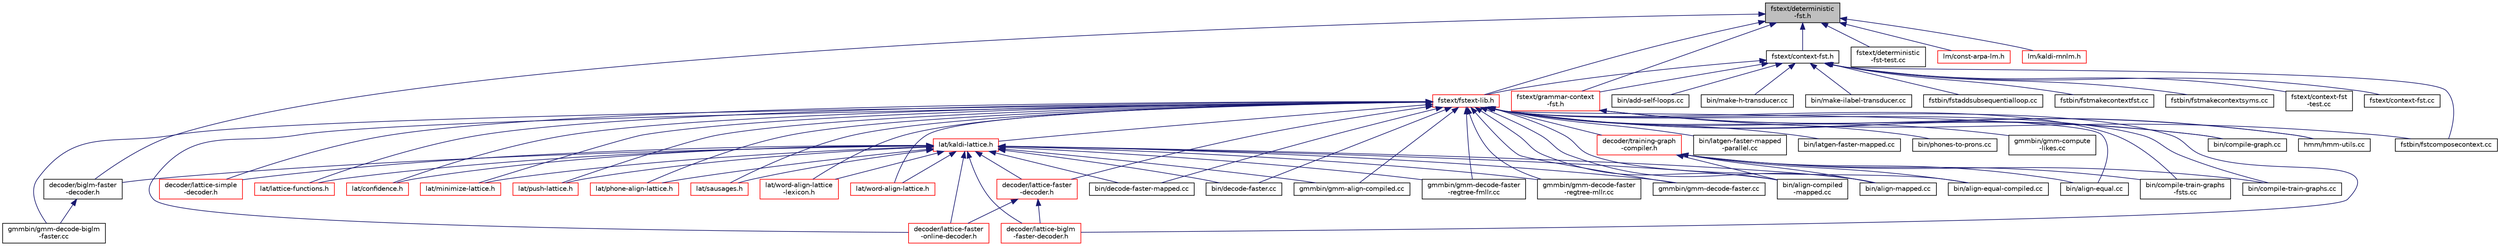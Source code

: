 digraph "fstext/deterministic-fst.h"
{
  edge [fontname="Helvetica",fontsize="10",labelfontname="Helvetica",labelfontsize="10"];
  node [fontname="Helvetica",fontsize="10",shape=record];
  Node58 [label="fstext/deterministic\l-fst.h",height=0.2,width=0.4,color="black", fillcolor="grey75", style="filled", fontcolor="black"];
  Node58 -> Node59 [dir="back",color="midnightblue",fontsize="10",style="solid",fontname="Helvetica"];
  Node59 [label="fstext/context-fst.h",height=0.2,width=0.4,color="black", fillcolor="white", style="filled",URL="$context-fst_8h.html"];
  Node59 -> Node60 [dir="back",color="midnightblue",fontsize="10",style="solid",fontname="Helvetica"];
  Node60 [label="fstext/context-fst\l-test.cc",height=0.2,width=0.4,color="black", fillcolor="white", style="filled",URL="$context-fst-test_8cc.html"];
  Node59 -> Node61 [dir="back",color="midnightblue",fontsize="10",style="solid",fontname="Helvetica"];
  Node61 [label="fstext/context-fst.cc",height=0.2,width=0.4,color="black", fillcolor="white", style="filled",URL="$context-fst_8cc.html"];
  Node59 -> Node62 [dir="back",color="midnightblue",fontsize="10",style="solid",fontname="Helvetica"];
  Node62 [label="fstext/fstext-lib.h",height=0.2,width=0.4,color="red", fillcolor="white", style="filled",URL="$fstext-lib_8h.html"];
  Node62 -> Node63 [dir="back",color="midnightblue",fontsize="10",style="solid",fontname="Helvetica"];
  Node63 [label="lat/kaldi-lattice.h",height=0.2,width=0.4,color="red", fillcolor="white", style="filled",URL="$kaldi-lattice_8h.html"];
  Node63 -> Node107 [dir="back",color="midnightblue",fontsize="10",style="solid",fontname="Helvetica"];
  Node107 [label="decoder/biglm-faster\l-decoder.h",height=0.2,width=0.4,color="black", fillcolor="white", style="filled",URL="$biglm-faster-decoder_8h.html"];
  Node107 -> Node108 [dir="back",color="midnightblue",fontsize="10",style="solid",fontname="Helvetica"];
  Node108 [label="gmmbin/gmm-decode-biglm\l-faster.cc",height=0.2,width=0.4,color="black", fillcolor="white", style="filled",URL="$gmm-decode-biglm-faster_8cc.html"];
  Node63 -> Node120 [dir="back",color="midnightblue",fontsize="10",style="solid",fontname="Helvetica"];
  Node120 [label="decoder/lattice-faster\l-decoder.h",height=0.2,width=0.4,color="red", fillcolor="white", style="filled",URL="$lattice-faster-decoder_8h.html"];
  Node120 -> Node139 [dir="back",color="midnightblue",fontsize="10",style="solid",fontname="Helvetica"];
  Node139 [label="decoder/lattice-biglm\l-faster-decoder.h",height=0.2,width=0.4,color="red", fillcolor="white", style="filled",URL="$lattice-biglm-faster-decoder_8h.html"];
  Node120 -> Node142 [dir="back",color="midnightblue",fontsize="10",style="solid",fontname="Helvetica"];
  Node142 [label="decoder/lattice-faster\l-online-decoder.h",height=0.2,width=0.4,color="red", fillcolor="white", style="filled",URL="$lattice-faster-online-decoder_8h.html"];
  Node63 -> Node144 [dir="back",color="midnightblue",fontsize="10",style="solid",fontname="Helvetica"];
  Node144 [label="decoder/lattice-simple\l-decoder.h",height=0.2,width=0.4,color="red", fillcolor="white", style="filled",URL="$lattice-simple-decoder_8h.html"];
  Node63 -> Node153 [dir="back",color="midnightblue",fontsize="10",style="solid",fontname="Helvetica"];
  Node153 [label="lat/lattice-functions.h",height=0.2,width=0.4,color="red", fillcolor="white", style="filled",URL="$lattice-functions_8h.html"];
  Node63 -> Node139 [dir="back",color="midnightblue",fontsize="10",style="solid",fontname="Helvetica"];
  Node63 -> Node142 [dir="back",color="midnightblue",fontsize="10",style="solid",fontname="Helvetica"];
  Node63 -> Node208 [dir="back",color="midnightblue",fontsize="10",style="solid",fontname="Helvetica"];
  Node208 [label="lat/confidence.h",height=0.2,width=0.4,color="red", fillcolor="white", style="filled",URL="$confidence_8h.html"];
  Node63 -> Node209 [dir="back",color="midnightblue",fontsize="10",style="solid",fontname="Helvetica"];
  Node209 [label="lat/minimize-lattice.h",height=0.2,width=0.4,color="red", fillcolor="white", style="filled",URL="$minimize-lattice_8h.html"];
  Node63 -> Node213 [dir="back",color="midnightblue",fontsize="10",style="solid",fontname="Helvetica"];
  Node213 [label="lat/push-lattice.h",height=0.2,width=0.4,color="red", fillcolor="white", style="filled",URL="$push-lattice_8h.html"];
  Node63 -> Node219 [dir="back",color="midnightblue",fontsize="10",style="solid",fontname="Helvetica"];
  Node219 [label="lat/phone-align-lattice.h",height=0.2,width=0.4,color="red", fillcolor="white", style="filled",URL="$phone-align-lattice_8h.html"];
  Node63 -> Node221 [dir="back",color="midnightblue",fontsize="10",style="solid",fontname="Helvetica"];
  Node221 [label="lat/sausages.h",height=0.2,width=0.4,color="red", fillcolor="white", style="filled",URL="$sausages_8h.html"];
  Node63 -> Node224 [dir="back",color="midnightblue",fontsize="10",style="solid",fontname="Helvetica"];
  Node224 [label="lat/word-align-lattice\l-lexicon.h",height=0.2,width=0.4,color="red", fillcolor="white", style="filled",URL="$word-align-lattice-lexicon_8h.html"];
  Node63 -> Node225 [dir="back",color="midnightblue",fontsize="10",style="solid",fontname="Helvetica"];
  Node225 [label="lat/word-align-lattice.h",height=0.2,width=0.4,color="red", fillcolor="white", style="filled",URL="$word-align-lattice_8h.html"];
  Node63 -> Node82 [dir="back",color="midnightblue",fontsize="10",style="solid",fontname="Helvetica"];
  Node82 [label="bin/align-compiled\l-mapped.cc",height=0.2,width=0.4,color="black", fillcolor="white", style="filled",URL="$align-compiled-mapped_8cc.html"];
  Node63 -> Node122 [dir="back",color="midnightblue",fontsize="10",style="solid",fontname="Helvetica"];
  Node122 [label="bin/align-mapped.cc",height=0.2,width=0.4,color="black", fillcolor="white", style="filled",URL="$align-mapped_8cc.html"];
  Node63 -> Node112 [dir="back",color="midnightblue",fontsize="10",style="solid",fontname="Helvetica"];
  Node112 [label="bin/decode-faster-mapped.cc",height=0.2,width=0.4,color="black", fillcolor="white", style="filled",URL="$decode-faster-mapped_8cc.html"];
  Node63 -> Node113 [dir="back",color="midnightblue",fontsize="10",style="solid",fontname="Helvetica"];
  Node113 [label="bin/decode-faster.cc",height=0.2,width=0.4,color="black", fillcolor="white", style="filled",URL="$decode-faster_8cc.html"];
  Node63 -> Node97 [dir="back",color="midnightblue",fontsize="10",style="solid",fontname="Helvetica"];
  Node97 [label="gmmbin/gmm-align-compiled.cc",height=0.2,width=0.4,color="black", fillcolor="white", style="filled",URL="$gmm-align-compiled_8cc.html"];
  Node63 -> Node114 [dir="back",color="midnightblue",fontsize="10",style="solid",fontname="Helvetica"];
  Node114 [label="gmmbin/gmm-decode-faster\l-regtree-fmllr.cc",height=0.2,width=0.4,color="black", fillcolor="white", style="filled",URL="$gmm-decode-faster-regtree-fmllr_8cc.html"];
  Node63 -> Node115 [dir="back",color="midnightblue",fontsize="10",style="solid",fontname="Helvetica"];
  Node115 [label="gmmbin/gmm-decode-faster\l-regtree-mllr.cc",height=0.2,width=0.4,color="black", fillcolor="white", style="filled",URL="$gmm-decode-faster-regtree-mllr_8cc.html"];
  Node63 -> Node116 [dir="back",color="midnightblue",fontsize="10",style="solid",fontname="Helvetica"];
  Node116 [label="gmmbin/gmm-decode-faster.cc",height=0.2,width=0.4,color="black", fillcolor="white", style="filled",URL="$gmm-decode-faster_8cc.html"];
  Node62 -> Node73 [dir="back",color="midnightblue",fontsize="10",style="solid",fontname="Helvetica"];
  Node73 [label="hmm/hmm-utils.cc",height=0.2,width=0.4,color="black", fillcolor="white", style="filled",URL="$hmm-utils_8cc.html"];
  Node62 -> Node120 [dir="back",color="midnightblue",fontsize="10",style="solid",fontname="Helvetica"];
  Node62 -> Node144 [dir="back",color="midnightblue",fontsize="10",style="solid",fontname="Helvetica"];
  Node62 -> Node153 [dir="back",color="midnightblue",fontsize="10",style="solid",fontname="Helvetica"];
  Node62 -> Node139 [dir="back",color="midnightblue",fontsize="10",style="solid",fontname="Helvetica"];
  Node62 -> Node142 [dir="back",color="midnightblue",fontsize="10",style="solid",fontname="Helvetica"];
  Node62 -> Node310 [dir="back",color="midnightblue",fontsize="10",style="solid",fontname="Helvetica"];
  Node310 [label="decoder/training-graph\l-compiler.h",height=0.2,width=0.4,color="red", fillcolor="white", style="filled",URL="$training-graph-compiler_8h.html"];
  Node310 -> Node82 [dir="back",color="midnightblue",fontsize="10",style="solid",fontname="Helvetica"];
  Node310 -> Node311 [dir="back",color="midnightblue",fontsize="10",style="solid",fontname="Helvetica"];
  Node311 [label="bin/align-equal-compiled.cc",height=0.2,width=0.4,color="black", fillcolor="white", style="filled",URL="$align-equal-compiled_8cc.html"];
  Node310 -> Node312 [dir="back",color="midnightblue",fontsize="10",style="solid",fontname="Helvetica"];
  Node312 [label="bin/align-equal.cc",height=0.2,width=0.4,color="black", fillcolor="white", style="filled",URL="$align-equal_8cc.html"];
  Node310 -> Node122 [dir="back",color="midnightblue",fontsize="10",style="solid",fontname="Helvetica"];
  Node310 -> Node313 [dir="back",color="midnightblue",fontsize="10",style="solid",fontname="Helvetica"];
  Node313 [label="bin/compile-train-graphs\l-fsts.cc",height=0.2,width=0.4,color="black", fillcolor="white", style="filled",URL="$compile-train-graphs-fsts_8cc.html"];
  Node310 -> Node314 [dir="back",color="midnightblue",fontsize="10",style="solid",fontname="Helvetica"];
  Node314 [label="bin/compile-train-graphs.cc",height=0.2,width=0.4,color="black", fillcolor="white", style="filled",URL="$compile-train-graphs_8cc.html"];
  Node62 -> Node208 [dir="back",color="midnightblue",fontsize="10",style="solid",fontname="Helvetica"];
  Node62 -> Node209 [dir="back",color="midnightblue",fontsize="10",style="solid",fontname="Helvetica"];
  Node62 -> Node213 [dir="back",color="midnightblue",fontsize="10",style="solid",fontname="Helvetica"];
  Node62 -> Node219 [dir="back",color="midnightblue",fontsize="10",style="solid",fontname="Helvetica"];
  Node62 -> Node221 [dir="back",color="midnightblue",fontsize="10",style="solid",fontname="Helvetica"];
  Node62 -> Node224 [dir="back",color="midnightblue",fontsize="10",style="solid",fontname="Helvetica"];
  Node62 -> Node225 [dir="back",color="midnightblue",fontsize="10",style="solid",fontname="Helvetica"];
  Node62 -> Node82 [dir="back",color="midnightblue",fontsize="10",style="solid",fontname="Helvetica"];
  Node62 -> Node311 [dir="back",color="midnightblue",fontsize="10",style="solid",fontname="Helvetica"];
  Node62 -> Node312 [dir="back",color="midnightblue",fontsize="10",style="solid",fontname="Helvetica"];
  Node62 -> Node122 [dir="back",color="midnightblue",fontsize="10",style="solid",fontname="Helvetica"];
  Node62 -> Node84 [dir="back",color="midnightblue",fontsize="10",style="solid",fontname="Helvetica"];
  Node84 [label="bin/compile-graph.cc",height=0.2,width=0.4,color="black", fillcolor="white", style="filled",URL="$compile-graph_8cc.html"];
  Node62 -> Node313 [dir="back",color="midnightblue",fontsize="10",style="solid",fontname="Helvetica"];
  Node62 -> Node314 [dir="back",color="midnightblue",fontsize="10",style="solid",fontname="Helvetica"];
  Node62 -> Node112 [dir="back",color="midnightblue",fontsize="10",style="solid",fontname="Helvetica"];
  Node62 -> Node113 [dir="back",color="midnightblue",fontsize="10",style="solid",fontname="Helvetica"];
  Node62 -> Node123 [dir="back",color="midnightblue",fontsize="10",style="solid",fontname="Helvetica"];
  Node123 [label="bin/latgen-faster-mapped\l-parallel.cc",height=0.2,width=0.4,color="black", fillcolor="white", style="filled",URL="$latgen-faster-mapped-parallel_8cc.html"];
  Node62 -> Node124 [dir="back",color="midnightblue",fontsize="10",style="solid",fontname="Helvetica"];
  Node124 [label="bin/latgen-faster-mapped.cc",height=0.2,width=0.4,color="black", fillcolor="white", style="filled",URL="$latgen-faster-mapped_8cc.html"];
  Node62 -> Node91 [dir="back",color="midnightblue",fontsize="10",style="solid",fontname="Helvetica"];
  Node91 [label="bin/phones-to-prons.cc",height=0.2,width=0.4,color="black", fillcolor="white", style="filled",URL="$phones-to-prons_8cc.html"];
  Node62 -> Node97 [dir="back",color="midnightblue",fontsize="10",style="solid",fontname="Helvetica"];
  Node62 -> Node315 [dir="back",color="midnightblue",fontsize="10",style="solid",fontname="Helvetica"];
  Node315 [label="gmmbin/gmm-compute\l-likes.cc",height=0.2,width=0.4,color="black", fillcolor="white", style="filled",URL="$gmm-compute-likes_8cc.html"];
  Node62 -> Node108 [dir="back",color="midnightblue",fontsize="10",style="solid",fontname="Helvetica"];
  Node62 -> Node114 [dir="back",color="midnightblue",fontsize="10",style="solid",fontname="Helvetica"];
  Node62 -> Node115 [dir="back",color="midnightblue",fontsize="10",style="solid",fontname="Helvetica"];
  Node62 -> Node116 [dir="back",color="midnightblue",fontsize="10",style="solid",fontname="Helvetica"];
  Node59 -> Node316 [dir="back",color="midnightblue",fontsize="10",style="solid",fontname="Helvetica"];
  Node316 [label="fstext/grammar-context\l-fst.h",height=0.2,width=0.4,color="red", fillcolor="white", style="filled",URL="$grammar-context-fst_8h.html"];
  Node316 -> Node73 [dir="back",color="midnightblue",fontsize="10",style="solid",fontname="Helvetica"];
  Node316 -> Node84 [dir="back",color="midnightblue",fontsize="10",style="solid",fontname="Helvetica"];
  Node316 -> Node321 [dir="back",color="midnightblue",fontsize="10",style="solid",fontname="Helvetica"];
  Node321 [label="fstbin/fstcomposecontext.cc",height=0.2,width=0.4,color="black", fillcolor="white", style="filled",URL="$fstcomposecontext_8cc.html"];
  Node59 -> Node78 [dir="back",color="midnightblue",fontsize="10",style="solid",fontname="Helvetica"];
  Node78 [label="bin/add-self-loops.cc",height=0.2,width=0.4,color="black", fillcolor="white", style="filled",URL="$add-self-loops_8cc.html"];
  Node59 -> Node88 [dir="back",color="midnightblue",fontsize="10",style="solid",fontname="Helvetica"];
  Node88 [label="bin/make-h-transducer.cc",height=0.2,width=0.4,color="black", fillcolor="white", style="filled",URL="$make-h-transducer_8cc.html"];
  Node59 -> Node89 [dir="back",color="midnightblue",fontsize="10",style="solid",fontname="Helvetica"];
  Node89 [label="bin/make-ilabel-transducer.cc",height=0.2,width=0.4,color="black", fillcolor="white", style="filled",URL="$make-ilabel-transducer_8cc.html"];
  Node59 -> Node322 [dir="back",color="midnightblue",fontsize="10",style="solid",fontname="Helvetica"];
  Node322 [label="fstbin/fstaddsubsequentialloop.cc",height=0.2,width=0.4,color="black", fillcolor="white", style="filled",URL="$fstaddsubsequentialloop_8cc.html"];
  Node59 -> Node321 [dir="back",color="midnightblue",fontsize="10",style="solid",fontname="Helvetica"];
  Node59 -> Node323 [dir="back",color="midnightblue",fontsize="10",style="solid",fontname="Helvetica"];
  Node323 [label="fstbin/fstmakecontextfst.cc",height=0.2,width=0.4,color="black", fillcolor="white", style="filled",URL="$fstmakecontextfst_8cc.html"];
  Node59 -> Node324 [dir="back",color="midnightblue",fontsize="10",style="solid",fontname="Helvetica"];
  Node324 [label="fstbin/fstmakecontextsyms.cc",height=0.2,width=0.4,color="black", fillcolor="white", style="filled",URL="$fstmakecontextsyms_8cc.html"];
  Node58 -> Node325 [dir="back",color="midnightblue",fontsize="10",style="solid",fontname="Helvetica"];
  Node325 [label="fstext/deterministic\l-fst-test.cc",height=0.2,width=0.4,color="black", fillcolor="white", style="filled",URL="$deterministic-fst-test_8cc.html"];
  Node58 -> Node62 [dir="back",color="midnightblue",fontsize="10",style="solid",fontname="Helvetica"];
  Node58 -> Node316 [dir="back",color="midnightblue",fontsize="10",style="solid",fontname="Helvetica"];
  Node58 -> Node326 [dir="back",color="midnightblue",fontsize="10",style="solid",fontname="Helvetica"];
  Node326 [label="lm/const-arpa-lm.h",height=0.2,width=0.4,color="red", fillcolor="white", style="filled",URL="$const-arpa-lm_8h.html"];
  Node58 -> Node328 [dir="back",color="midnightblue",fontsize="10",style="solid",fontname="Helvetica"];
  Node328 [label="lm/kaldi-rnnlm.h",height=0.2,width=0.4,color="red", fillcolor="white", style="filled",URL="$kaldi-rnnlm_8h.html"];
  Node58 -> Node107 [dir="back",color="midnightblue",fontsize="10",style="solid",fontname="Helvetica"];
}
